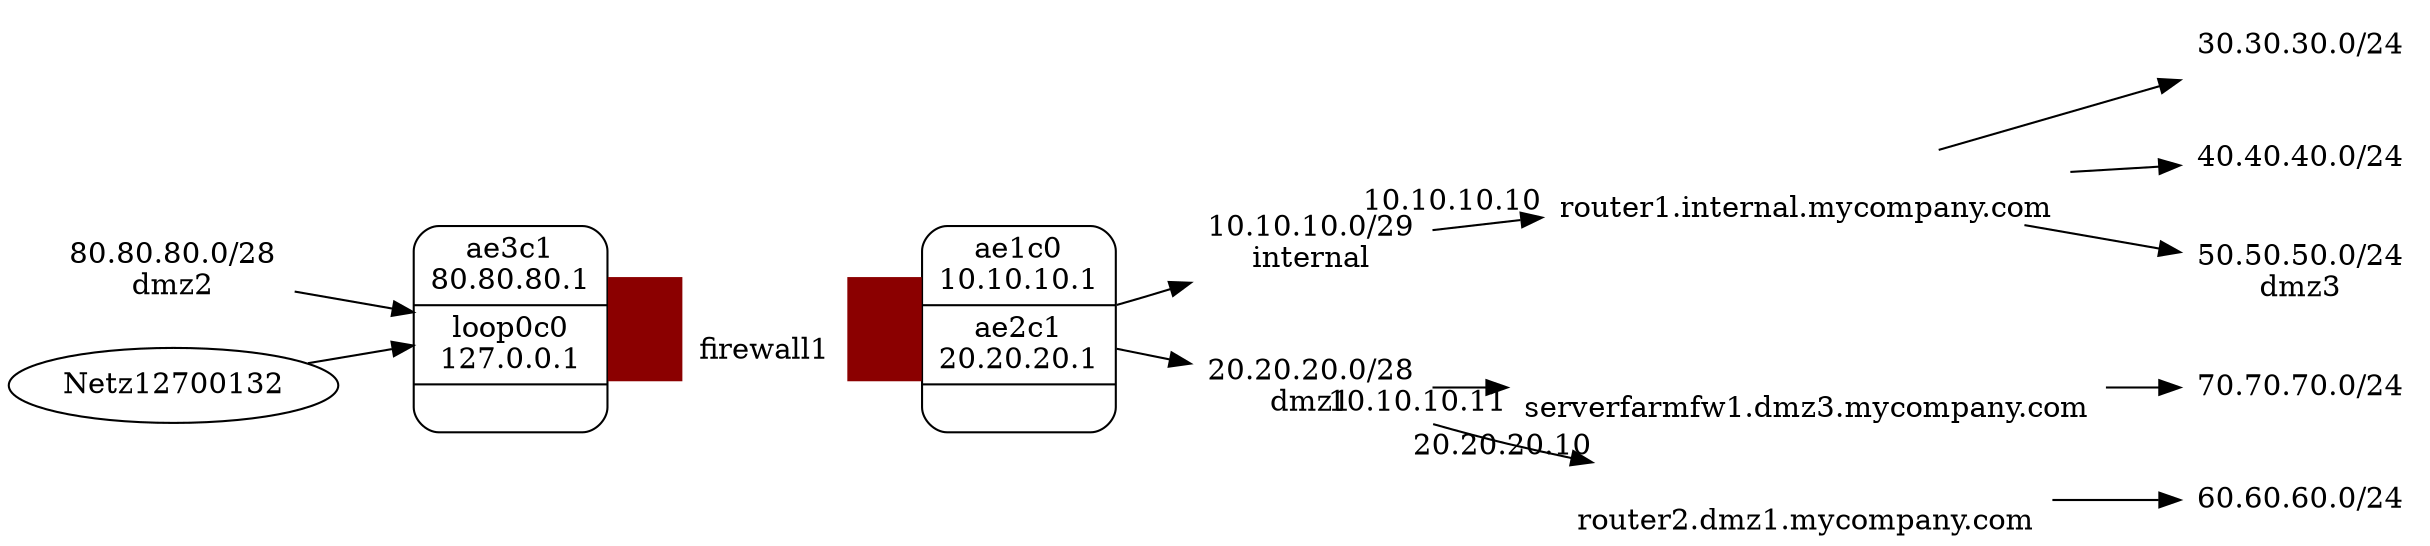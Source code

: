 digraph G {
rankdir=LR

# Syntax: firewall1 [shape=none, label="firewall1", labelloc="b", image="firewall.gif"]
# node for the firewall

firewall1 [shape=none, label="firewall1", labelloc="b", image="firewall.gif"]

# Syntax: Nets1 [shape=none, label="10.1.1.0/24\ndomainname1", image="cloud.gif"]
# nodes directly connected netsNetz12700132 [shape=none, label="127.0.0.1/32\n", image="cloud.gif"]

Netz101010029 [shape=none, label="10.10.10.0/29\ninternal", image="cloud.gif"]
Netz202020028 [shape=none, label="20.20.20.0/28\ndmz1", image="cloud.gif"]
Netz808080028 [shape=none, label="80.80.80.0/28\ndmz2", image="cloud.gif"]

# Syntax: Nets1 [shape=none, label="10.1.1.0/24\ndomainname2", image="cloud_routed_net.gif"]
# nodes for static route nets

Netz303030024 [shape=none, label="30.30.30.0/24\n", image="cloud_routed_net.gif"]
Netz404040024 [shape=none, label="40.40.40.0/24\n", image="cloud_routed_net.gif"]
Netz505050024 [shape=none, label="50.50.50.0/24\ndmz3", image="cloud_routed_net.gif"]
Netz606060024 [shape=none, label="60.60.60.0/24\n", image="cloud_routed_net.gif"]
Netz707070024 [shape=none, label="70.70.70.0/24\n", image="cloud_routed_net.gif"]

# Router1 [shape=none, label="", image="router2.gif"]
# nodes for all next hops

Router10101010 [shape=none, label="router1.internal.mycompany.com", labelloc="b", image="router.gif"]
Router10101011 [shape=none, label="serverfarmfw1.dmz3.mycompany.com", labelloc="b", image="firewall.gif"]
Router20202010 [shape=none, label="router2.dmz1.mycompany.com", labelloc="b", image="router.gif"]

# FirewallIFsNR [shape=Mrecord, label="IF1\n10.1.1.1|IF2\n10.1.2.1"]
# record based node for firewall interface table where there is no route

firewall1IFsNR [shape=Mrecord, label="ae3c1\n80.80.80.1|loop0c0\n127.0.0.1|"]

# FirewallIFsR [shape=Mrecord, label="IF3\n10.1.3.1|IF4\n10.1.4.1"]
# record based node for firewall interface table where there is a route

firewall1IFsR [shape=Mrecord, label="ae1c0\n10.10.10.1|ae2c1\n20.20.20.1|"]

# Netz1 -> FirewallIFsNR:IF1 [dir=back]
# edge for firewalls interface with direct networks only

Netz12700132 -> firewall1IFsNR:loop0c0
Netz808080028 -> firewall1IFsNR:ae3c1

# edge for firewall interface table to firewall
# FirewallIFsNR -> Firewall [dir=none, penwidth=50, color="#8b0000"]
# Firewall -> FirewallIFsR [dir=none, penwidth=50, color="#8b0000"]

firewall1IFsNR -> firewall1 [dir=none, penwidth=50, color="#8b0000"]
firewall1 -> firewall1IFsR [dir=none, penwidth=50, color="#8b0000"]

# edge for not direct networks to firewall interface table and to router and to nets
# FirewallIFsR:IF3 -> Netz3
# Netz3 -> Router1 [headlabel="10.1.3.2"]
# Router1 -> Netz5

firewall1IFsR:ae1c0 -> Netz101010029
firewall1IFsR:ae2c1 -> Netz202020028

Netz101010029 -> Router10101010[headlabel="10.10.10.10"]
Netz202020028 -> Router10101011[headlabel="10.10.10.11"]
Netz202020028 -> Router20202010[headlabel="20.20.20.10"]

Router10101010 -> Netz303030024
Router10101010 -> Netz404040024
Router10101010 -> Netz505050024
Router20202010 -> Netz606060024
Router10101011 -> Netz707070024

}

